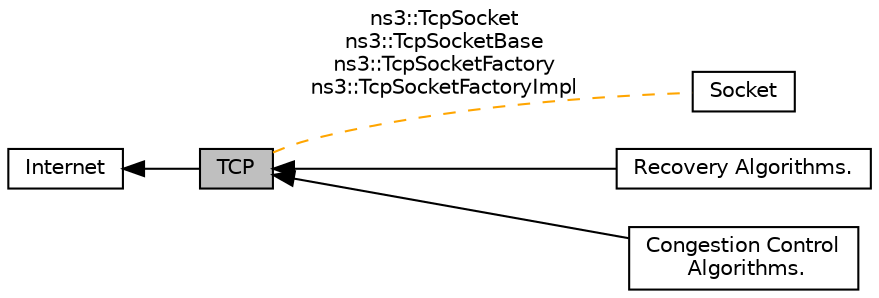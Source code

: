 digraph "TCP"
{
  edge [fontname="Helvetica",fontsize="10",labelfontname="Helvetica",labelfontsize="10"];
  node [fontname="Helvetica",fontsize="10",shape=box];
  rankdir=LR;
  Node5 [label="Socket",height=0.2,width=0.4,color="black", fillcolor="white", style="filled",URL="$group__socket.html",tooltip=" "];
  Node1 [label="TCP",height=0.2,width=0.4,color="black", fillcolor="grey75", style="filled", fontcolor="black",tooltip="This is an implementation of various Transmission Control Protocol flavors."];
  Node4 [label="Recovery Algorithms.",height=0.2,width=0.4,color="black", fillcolor="white", style="filled",URL="$group__recovery_ops.html",tooltip="The various recovery algorithms used in recovery phase of TCP."];
  Node3 [label="Congestion Control\l Algorithms.",height=0.2,width=0.4,color="black", fillcolor="white", style="filled",URL="$group__congestion_ops.html",tooltip="The various congestion control algorithms, also known as \"TCP flavors\"."];
  Node2 [label="Internet",height=0.2,width=0.4,color="black", fillcolor="white", style="filled",URL="$group__internet.html",tooltip="This section documents the API of the ns-3 internet module."];
  Node2->Node1 [shape=plaintext, dir="back", style="solid"];
  Node1->Node3 [shape=plaintext, dir="back", style="solid"];
  Node1->Node4 [shape=plaintext, dir="back", style="solid"];
  Node1->Node5 [shape=plaintext, label="ns3::TcpSocket\nns3::TcpSocketBase\nns3::TcpSocketFactory\nns3::TcpSocketFactoryImpl", color="orange", dir="none", style="dashed"];
}
